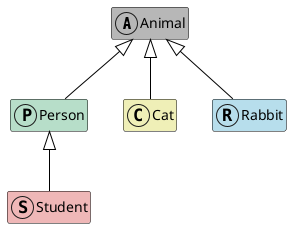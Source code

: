 @startuml
hide empty members
skinparam class {
    ArrowColor Black
    BorderColor Black
}
class Animal<<(A,#B7B7B7)>> #B7B7B7
class Person<<(P,#B7DEC9)>> #B7DEC9
class Cat<<(C,#EFEFB7)>> #EFEFB7
class Rabbit<<(R,#B7DEEC)>> #B7DEEC
class Student<<(S,#EFB7B7)>> #EFB7B7
Animal <|-- Person
Animal <|-- Cat
Animal <|-- Rabbit
Person <|-- Student
@enduml